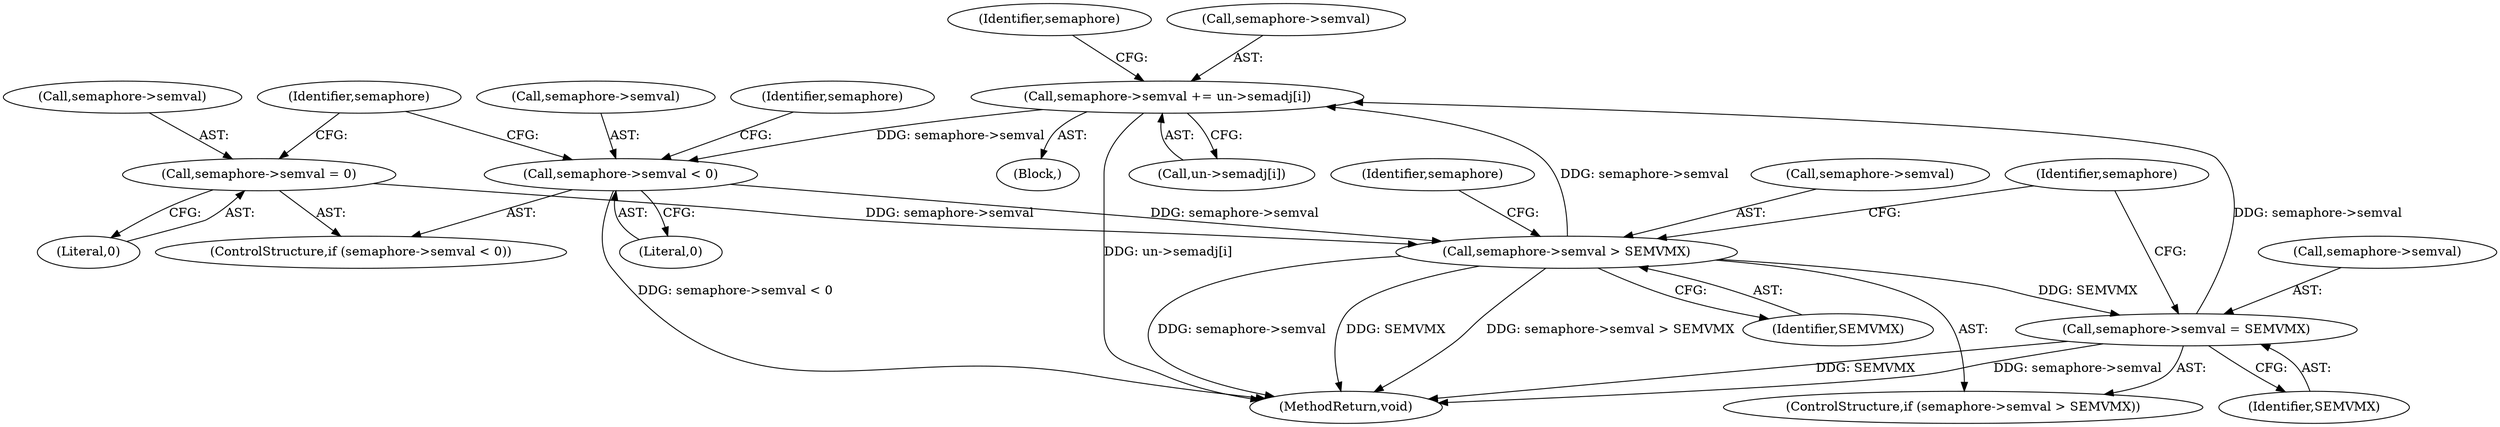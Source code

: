 digraph "0_linux_6062a8dc0517bce23e3c2f7d2fea5e22411269a3_1@array" {
"1000254" [label="(Call,semaphore->semval += un->semadj[i])"];
"1000275" [label="(Call,semaphore->semval > SEMVMX)"];
"1000264" [label="(Call,semaphore->semval < 0)"];
"1000254" [label="(Call,semaphore->semval += un->semadj[i])"];
"1000280" [label="(Call,semaphore->semval = SEMVMX)"];
"1000269" [label="(Call,semaphore->semval = 0)"];
"1000284" [label="(Identifier,SEMVMX)"];
"1000274" [label="(ControlStructure,if (semaphore->semval > SEMVMX))"];
"1000263" [label="(ControlStructure,if (semaphore->semval < 0))"];
"1000277" [label="(Identifier,semaphore)"];
"1000275" [label="(Call,semaphore->semval > SEMVMX)"];
"1000280" [label="(Call,semaphore->semval = SEMVMX)"];
"1000266" [label="(Identifier,semaphore)"];
"1000273" [label="(Literal,0)"];
"1000276" [label="(Call,semaphore->semval)"];
"1000258" [label="(Call,un->semadj[i])"];
"1000281" [label="(Call,semaphore->semval)"];
"1000311" [label="(MethodReturn,void)"];
"1000255" [label="(Call,semaphore->semval)"];
"1000254" [label="(Call,semaphore->semval += un->semadj[i])"];
"1000270" [label="(Call,semaphore->semval)"];
"1000265" [label="(Call,semaphore->semval)"];
"1000287" [label="(Identifier,semaphore)"];
"1000271" [label="(Identifier,semaphore)"];
"1000269" [label="(Call,semaphore->semval = 0)"];
"1000282" [label="(Identifier,semaphore)"];
"1000279" [label="(Identifier,SEMVMX)"];
"1000253" [label="(Block,)"];
"1000264" [label="(Call,semaphore->semval < 0)"];
"1000268" [label="(Literal,0)"];
"1000254" -> "1000253"  [label="AST: "];
"1000254" -> "1000258"  [label="CFG: "];
"1000255" -> "1000254"  [label="AST: "];
"1000258" -> "1000254"  [label="AST: "];
"1000266" -> "1000254"  [label="CFG: "];
"1000254" -> "1000311"  [label="DDG: un->semadj[i]"];
"1000275" -> "1000254"  [label="DDG: semaphore->semval"];
"1000280" -> "1000254"  [label="DDG: semaphore->semval"];
"1000254" -> "1000264"  [label="DDG: semaphore->semval"];
"1000275" -> "1000274"  [label="AST: "];
"1000275" -> "1000279"  [label="CFG: "];
"1000276" -> "1000275"  [label="AST: "];
"1000279" -> "1000275"  [label="AST: "];
"1000282" -> "1000275"  [label="CFG: "];
"1000287" -> "1000275"  [label="CFG: "];
"1000275" -> "1000311"  [label="DDG: semaphore->semval > SEMVMX"];
"1000275" -> "1000311"  [label="DDG: semaphore->semval"];
"1000275" -> "1000311"  [label="DDG: SEMVMX"];
"1000264" -> "1000275"  [label="DDG: semaphore->semval"];
"1000269" -> "1000275"  [label="DDG: semaphore->semval"];
"1000275" -> "1000280"  [label="DDG: SEMVMX"];
"1000264" -> "1000263"  [label="AST: "];
"1000264" -> "1000268"  [label="CFG: "];
"1000265" -> "1000264"  [label="AST: "];
"1000268" -> "1000264"  [label="AST: "];
"1000271" -> "1000264"  [label="CFG: "];
"1000277" -> "1000264"  [label="CFG: "];
"1000264" -> "1000311"  [label="DDG: semaphore->semval < 0"];
"1000280" -> "1000274"  [label="AST: "];
"1000280" -> "1000284"  [label="CFG: "];
"1000281" -> "1000280"  [label="AST: "];
"1000284" -> "1000280"  [label="AST: "];
"1000287" -> "1000280"  [label="CFG: "];
"1000280" -> "1000311"  [label="DDG: SEMVMX"];
"1000280" -> "1000311"  [label="DDG: semaphore->semval"];
"1000269" -> "1000263"  [label="AST: "];
"1000269" -> "1000273"  [label="CFG: "];
"1000270" -> "1000269"  [label="AST: "];
"1000273" -> "1000269"  [label="AST: "];
"1000277" -> "1000269"  [label="CFG: "];
}
